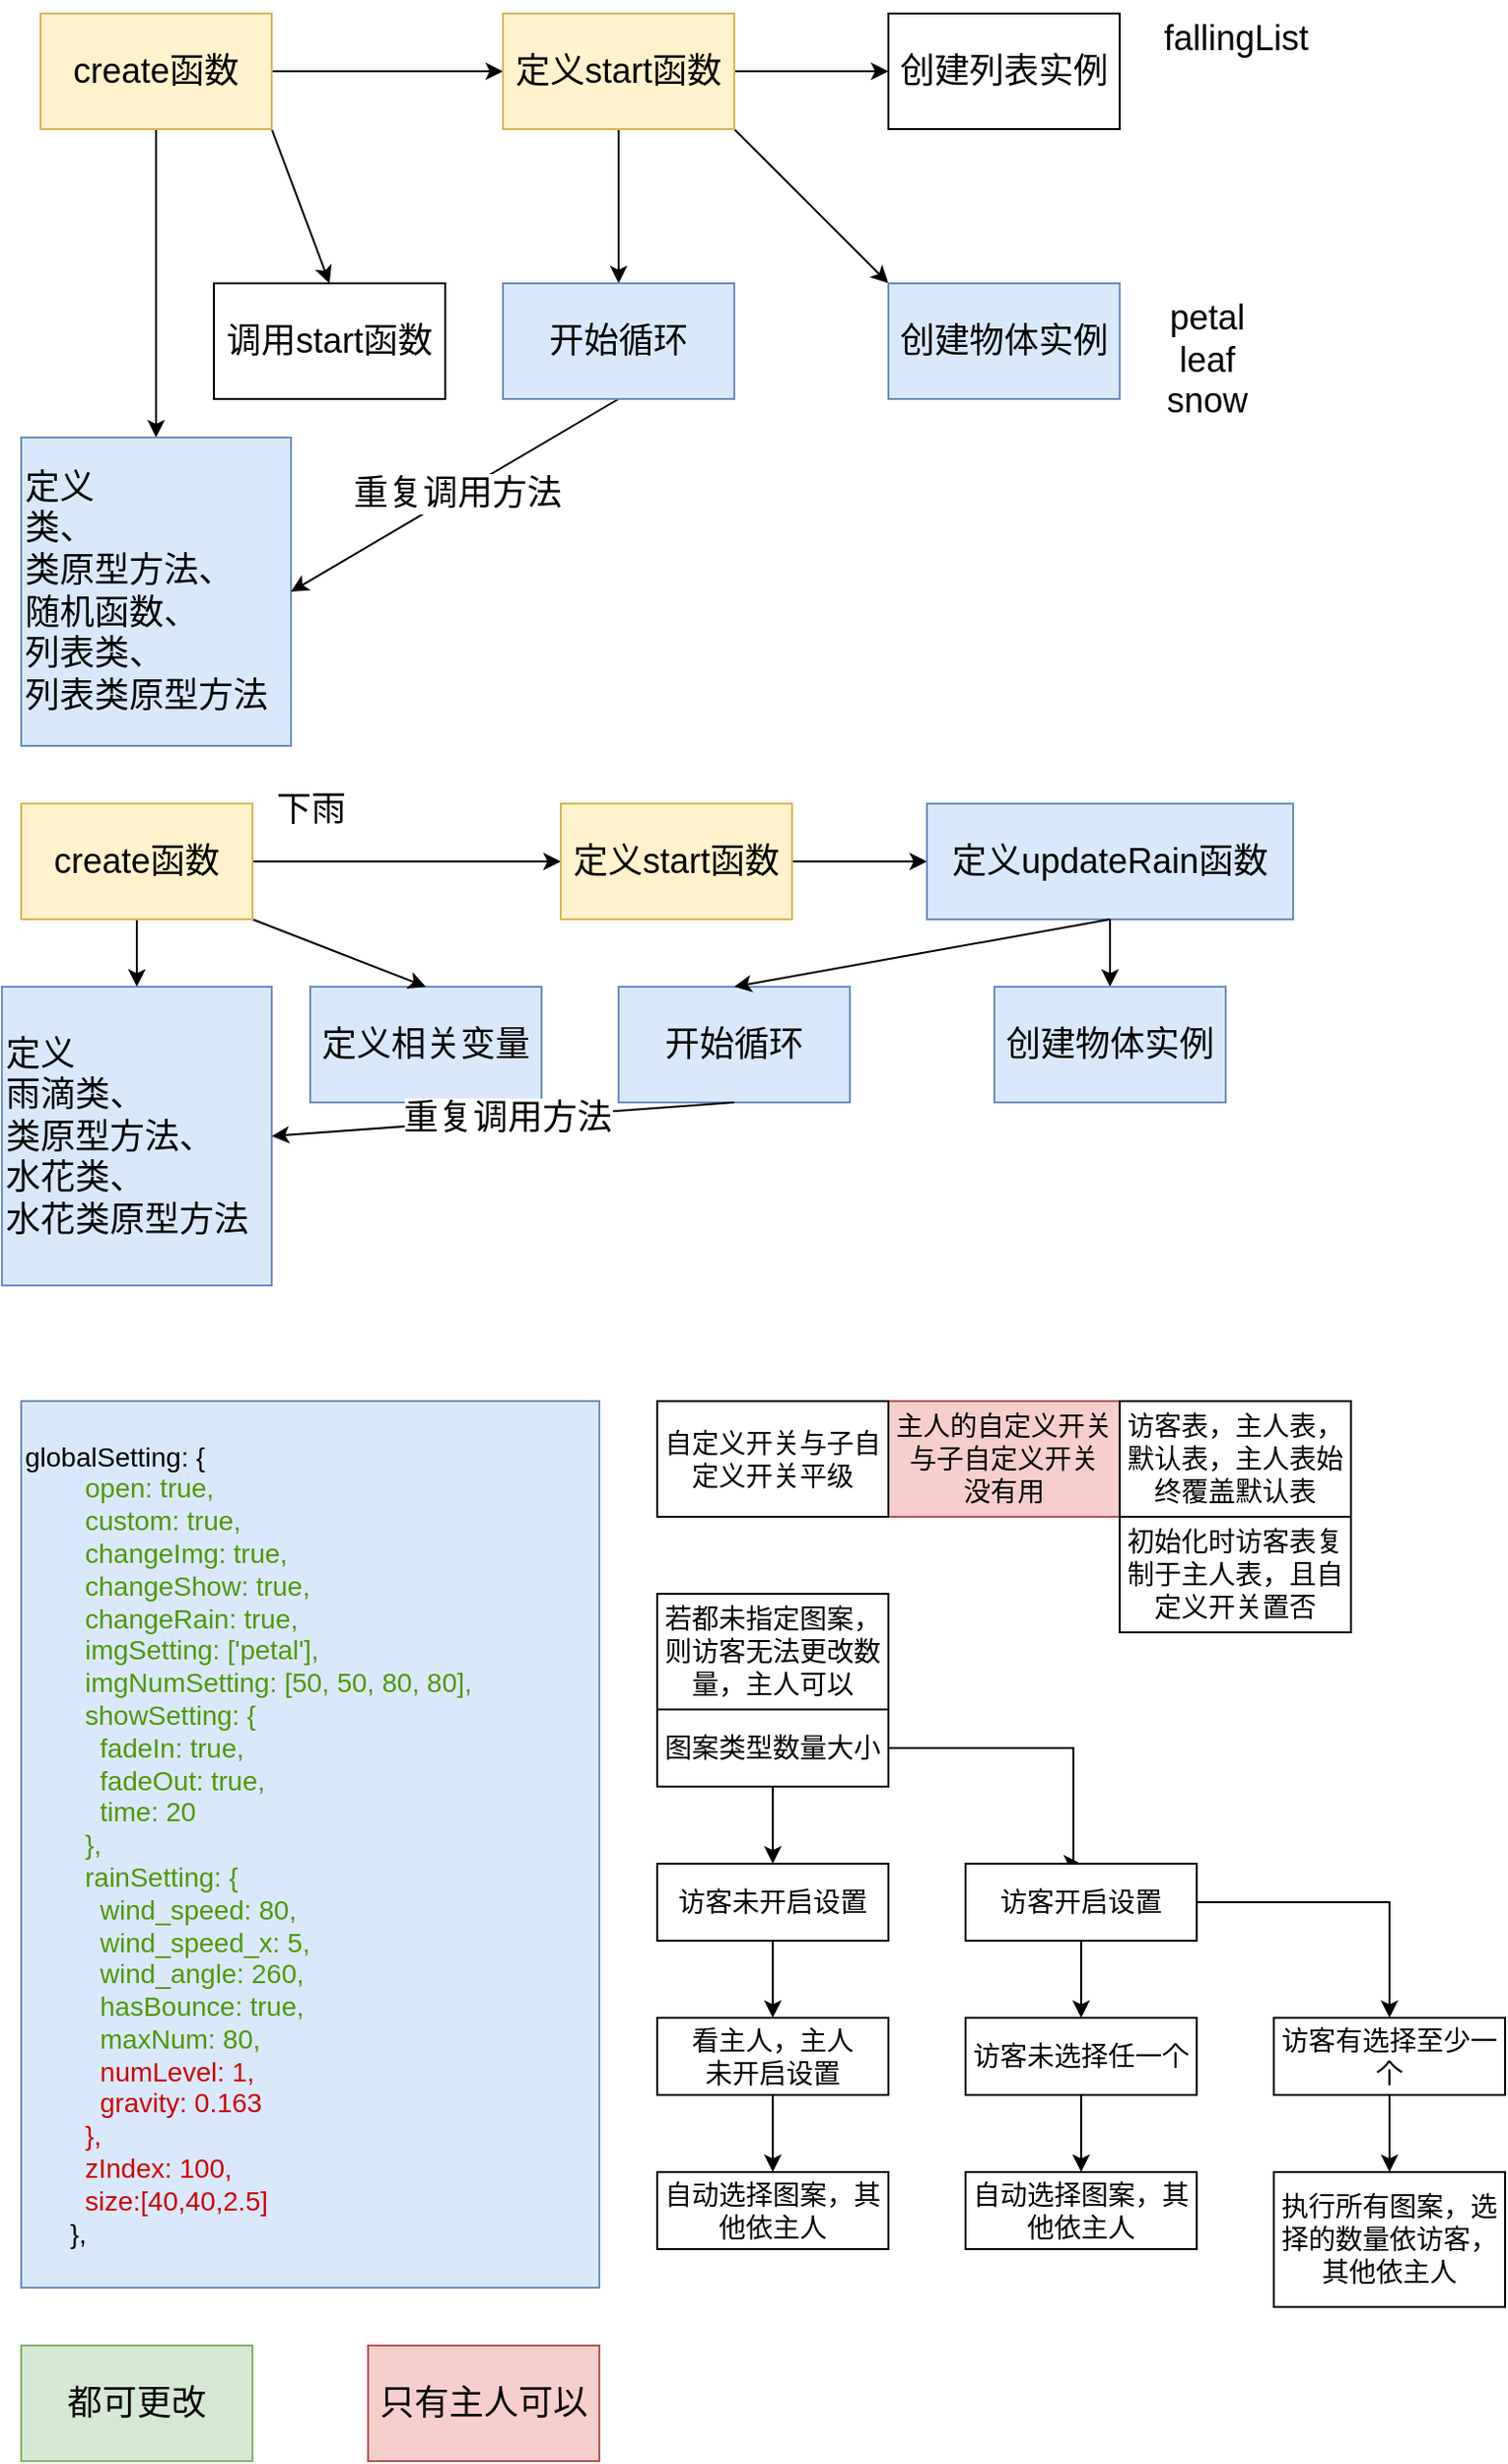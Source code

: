 <mxfile version="21.6.8" type="device">
  <diagram name="第 1 页" id="Ha-VtkuZgDi8NN0ObizK">
    <mxGraphModel dx="1434" dy="835" grid="1" gridSize="10" guides="1" tooltips="1" connect="1" arrows="1" fold="1" page="1" pageScale="1" pageWidth="827" pageHeight="1169" math="0" shadow="0">
      <root>
        <mxCell id="0" />
        <mxCell id="1" parent="0" />
        <mxCell id="-v43fWclOVA6Y4llHxQn-8" style="edgeStyle=orthogonalEdgeStyle;rounded=0;orthogonalLoop=1;jettySize=auto;html=1;exitX=1;exitY=0.5;exitDx=0;exitDy=0;entryX=0;entryY=0.5;entryDx=0;entryDy=0;fontFamily=Helvetica;fontSize=18;fontColor=default;" parent="1" source="-v43fWclOVA6Y4llHxQn-1" target="-v43fWclOVA6Y4llHxQn-5" edge="1">
          <mxGeometry relative="1" as="geometry" />
        </mxCell>
        <mxCell id="-v43fWclOVA6Y4llHxQn-9" style="edgeStyle=orthogonalEdgeStyle;rounded=0;orthogonalLoop=1;jettySize=auto;html=1;exitX=0.5;exitY=1;exitDx=0;exitDy=0;entryX=0.5;entryY=0;entryDx=0;entryDy=0;fontFamily=Helvetica;fontSize=18;fontColor=default;" parent="1" source="-v43fWclOVA6Y4llHxQn-1" target="-v43fWclOVA6Y4llHxQn-4" edge="1">
          <mxGeometry relative="1" as="geometry" />
        </mxCell>
        <mxCell id="-v43fWclOVA6Y4llHxQn-10" style="rounded=0;orthogonalLoop=1;jettySize=auto;html=1;exitX=1;exitY=1;exitDx=0;exitDy=0;entryX=0.5;entryY=0;entryDx=0;entryDy=0;fontFamily=Helvetica;fontSize=18;fontColor=default;" parent="1" source="-v43fWclOVA6Y4llHxQn-1" target="-v43fWclOVA6Y4llHxQn-3" edge="1">
          <mxGeometry relative="1" as="geometry" />
        </mxCell>
        <mxCell id="-v43fWclOVA6Y4llHxQn-1" value="create函数" style="whiteSpace=wrap;html=1;fontSize=18;fillColor=#fff2cc;strokeColor=#d6b656;" parent="1" vertex="1">
          <mxGeometry x="40" y="40" width="120" height="60" as="geometry" />
        </mxCell>
        <mxCell id="-v43fWclOVA6Y4llHxQn-3" value="调用start函数" style="whiteSpace=wrap;html=1;strokeColor=default;fontFamily=Helvetica;fontSize=18;fontColor=default;fillColor=default;" parent="1" vertex="1">
          <mxGeometry x="130" y="180" width="120" height="60" as="geometry" />
        </mxCell>
        <mxCell id="-v43fWclOVA6Y4llHxQn-4" value="定义&lt;br&gt;类、&lt;br&gt;类原型方法、&lt;br&gt;随机函数、&lt;br&gt;列表类、&lt;br&gt;列表类原型方法" style="whiteSpace=wrap;html=1;strokeColor=#6c8ebf;fontFamily=Helvetica;fontSize=18;fillColor=#dae8fc;align=left;" parent="1" vertex="1">
          <mxGeometry x="30" y="260" width="140" height="160" as="geometry" />
        </mxCell>
        <mxCell id="-v43fWclOVA6Y4llHxQn-11" style="edgeStyle=orthogonalEdgeStyle;rounded=0;orthogonalLoop=1;jettySize=auto;html=1;exitX=1;exitY=0.5;exitDx=0;exitDy=0;entryX=0;entryY=0.5;entryDx=0;entryDy=0;fontFamily=Helvetica;fontSize=18;fontColor=default;" parent="1" source="-v43fWclOVA6Y4llHxQn-5" target="-v43fWclOVA6Y4llHxQn-6" edge="1">
          <mxGeometry relative="1" as="geometry" />
        </mxCell>
        <mxCell id="-v43fWclOVA6Y4llHxQn-12" style="rounded=0;orthogonalLoop=1;jettySize=auto;html=1;exitX=1;exitY=1;exitDx=0;exitDy=0;entryX=0;entryY=0;entryDx=0;entryDy=0;fontFamily=Helvetica;fontSize=18;fontColor=default;" parent="1" source="-v43fWclOVA6Y4llHxQn-5" target="-v43fWclOVA6Y4llHxQn-7" edge="1">
          <mxGeometry relative="1" as="geometry" />
        </mxCell>
        <mxCell id="-v43fWclOVA6Y4llHxQn-15" style="edgeStyle=orthogonalEdgeStyle;rounded=0;orthogonalLoop=1;jettySize=auto;html=1;exitX=0.5;exitY=1;exitDx=0;exitDy=0;entryX=0.5;entryY=0;entryDx=0;entryDy=0;fontFamily=Helvetica;fontSize=18;fontColor=default;" parent="1" source="-v43fWclOVA6Y4llHxQn-5" target="-v43fWclOVA6Y4llHxQn-14" edge="1">
          <mxGeometry relative="1" as="geometry" />
        </mxCell>
        <mxCell id="-v43fWclOVA6Y4llHxQn-5" value="定义start函数" style="whiteSpace=wrap;html=1;strokeColor=#d6b656;fontFamily=Helvetica;fontSize=18;fillColor=#fff2cc;" parent="1" vertex="1">
          <mxGeometry x="280" y="40" width="120" height="60" as="geometry" />
        </mxCell>
        <mxCell id="-v43fWclOVA6Y4llHxQn-6" value="创建列表实例" style="whiteSpace=wrap;html=1;strokeColor=default;fontFamily=Helvetica;fontSize=18;fontColor=default;fillColor=default;" parent="1" vertex="1">
          <mxGeometry x="480" y="40" width="120" height="60" as="geometry" />
        </mxCell>
        <mxCell id="-v43fWclOVA6Y4llHxQn-7" value="创建物体实例" style="whiteSpace=wrap;html=1;strokeColor=#6c8ebf;fontFamily=Helvetica;fontSize=18;fillColor=#dae8fc;" parent="1" vertex="1">
          <mxGeometry x="480" y="180" width="120" height="60" as="geometry" />
        </mxCell>
        <mxCell id="-v43fWclOVA6Y4llHxQn-13" value="fallingList" style="text;html=1;align=center;verticalAlign=middle;resizable=0;points=[];autosize=1;strokeColor=none;fillColor=none;fontSize=18;fontFamily=Helvetica;fontColor=default;" parent="1" vertex="1">
          <mxGeometry x="610" y="33" width="100" height="40" as="geometry" />
        </mxCell>
        <mxCell id="-v43fWclOVA6Y4llHxQn-16" style="rounded=0;orthogonalLoop=1;jettySize=auto;html=1;exitX=0.5;exitY=1;exitDx=0;exitDy=0;entryX=1;entryY=0.5;entryDx=0;entryDy=0;fontFamily=Helvetica;fontSize=18;fontColor=default;" parent="1" source="-v43fWclOVA6Y4llHxQn-14" target="-v43fWclOVA6Y4llHxQn-4" edge="1">
          <mxGeometry relative="1" as="geometry" />
        </mxCell>
        <mxCell id="-v43fWclOVA6Y4llHxQn-17" value="重复调用方法" style="edgeLabel;html=1;align=center;verticalAlign=middle;resizable=0;points=[];fontSize=18;fontFamily=Helvetica;fontColor=default;" parent="-v43fWclOVA6Y4llHxQn-16" vertex="1" connectable="0">
          <mxGeometry x="-0.016" y="-1" relative="1" as="geometry">
            <mxPoint as="offset" />
          </mxGeometry>
        </mxCell>
        <mxCell id="-v43fWclOVA6Y4llHxQn-14" value="开始循环" style="whiteSpace=wrap;html=1;strokeColor=#6c8ebf;fontFamily=Helvetica;fontSize=18;fillColor=#dae8fc;" parent="1" vertex="1">
          <mxGeometry x="280" y="180" width="120" height="60" as="geometry" />
        </mxCell>
        <mxCell id="-v43fWclOVA6Y4llHxQn-20" value="petal&lt;br&gt;leaf&lt;br&gt;snow" style="text;html=1;align=center;verticalAlign=middle;resizable=0;points=[];autosize=1;strokeColor=none;fillColor=none;fontSize=18;fontFamily=Helvetica;fontColor=default;" parent="1" vertex="1">
          <mxGeometry x="610" y="180" width="70" height="80" as="geometry" />
        </mxCell>
        <mxCell id="-v43fWclOVA6Y4llHxQn-21" value="定义&lt;br&gt;雨滴类、&lt;br&gt;类原型方法、&lt;br&gt;水花类、&lt;br&gt;水花类原型方法" style="whiteSpace=wrap;html=1;strokeColor=#6c8ebf;fontFamily=Helvetica;fontSize=18;fillColor=#dae8fc;align=left;" parent="1" vertex="1">
          <mxGeometry x="20" y="545" width="140" height="155" as="geometry" />
        </mxCell>
        <mxCell id="-v43fWclOVA6Y4llHxQn-22" value="定义相关变量" style="whiteSpace=wrap;html=1;strokeColor=#6c8ebf;fontFamily=Helvetica;fontSize=18;fillColor=#dae8fc;" parent="1" vertex="1">
          <mxGeometry x="180" y="545" width="120" height="60" as="geometry" />
        </mxCell>
        <mxCell id="-v43fWclOVA6Y4llHxQn-23" style="edgeStyle=orthogonalEdgeStyle;rounded=0;orthogonalLoop=1;jettySize=auto;html=1;exitX=1;exitY=0.5;exitDx=0;exitDy=0;entryX=0;entryY=0.5;entryDx=0;entryDy=0;fontFamily=Helvetica;fontSize=18;fontColor=default;" parent="1" source="-v43fWclOVA6Y4llHxQn-24" target="-v43fWclOVA6Y4llHxQn-25" edge="1">
          <mxGeometry relative="1" as="geometry" />
        </mxCell>
        <mxCell id="-v43fWclOVA6Y4llHxQn-26" style="edgeStyle=orthogonalEdgeStyle;rounded=0;orthogonalLoop=1;jettySize=auto;html=1;exitX=0.5;exitY=1;exitDx=0;exitDy=0;entryX=0.5;entryY=0;entryDx=0;entryDy=0;fontFamily=Helvetica;fontSize=18;fontColor=default;" parent="1" source="-v43fWclOVA6Y4llHxQn-24" target="-v43fWclOVA6Y4llHxQn-21" edge="1">
          <mxGeometry relative="1" as="geometry" />
        </mxCell>
        <mxCell id="-v43fWclOVA6Y4llHxQn-27" style="rounded=0;orthogonalLoop=1;jettySize=auto;html=1;exitX=1;exitY=1;exitDx=0;exitDy=0;entryX=0.5;entryY=0;entryDx=0;entryDy=0;fontFamily=Helvetica;fontSize=18;fontColor=default;" parent="1" source="-v43fWclOVA6Y4llHxQn-24" target="-v43fWclOVA6Y4llHxQn-22" edge="1">
          <mxGeometry relative="1" as="geometry" />
        </mxCell>
        <mxCell id="-v43fWclOVA6Y4llHxQn-24" value="create函数" style="whiteSpace=wrap;html=1;fontSize=18;fillColor=#fff2cc;strokeColor=#d6b656;" parent="1" vertex="1">
          <mxGeometry x="30" y="450" width="120" height="60" as="geometry" />
        </mxCell>
        <mxCell id="-v43fWclOVA6Y4llHxQn-29" style="edgeStyle=orthogonalEdgeStyle;rounded=0;orthogonalLoop=1;jettySize=auto;html=1;entryX=0;entryY=0.5;entryDx=0;entryDy=0;fontFamily=Helvetica;fontSize=18;fontColor=default;" parent="1" source="-v43fWclOVA6Y4llHxQn-25" target="-v43fWclOVA6Y4llHxQn-28" edge="1">
          <mxGeometry relative="1" as="geometry" />
        </mxCell>
        <mxCell id="-v43fWclOVA6Y4llHxQn-25" value="定义start函数" style="whiteSpace=wrap;html=1;strokeColor=#d6b656;fontFamily=Helvetica;fontSize=18;fillColor=#fff2cc;" parent="1" vertex="1">
          <mxGeometry x="310" y="450" width="120" height="60" as="geometry" />
        </mxCell>
        <mxCell id="-v43fWclOVA6Y4llHxQn-28" value="定义updateRain函数" style="whiteSpace=wrap;html=1;strokeColor=#6c8ebf;fontFamily=Helvetica;fontSize=18;fillColor=#dae8fc;" parent="1" vertex="1">
          <mxGeometry x="500" y="450" width="190" height="60" as="geometry" />
        </mxCell>
        <mxCell id="-v43fWclOVA6Y4llHxQn-30" value="开始循环" style="whiteSpace=wrap;html=1;strokeColor=#6c8ebf;fontFamily=Helvetica;fontSize=18;fillColor=#dae8fc;" parent="1" vertex="1">
          <mxGeometry x="340" y="545" width="120" height="60" as="geometry" />
        </mxCell>
        <mxCell id="-v43fWclOVA6Y4llHxQn-32" style="rounded=0;orthogonalLoop=1;jettySize=auto;html=1;exitX=0.5;exitY=1;exitDx=0;exitDy=0;entryX=0.5;entryY=0;entryDx=0;entryDy=0;fontFamily=Helvetica;fontSize=18;fontColor=default;" parent="1" source="-v43fWclOVA6Y4llHxQn-28" target="-v43fWclOVA6Y4llHxQn-30" edge="1">
          <mxGeometry relative="1" as="geometry">
            <mxPoint x="560" y="545" as="sourcePoint" />
            <mxPoint x="650" y="580" as="targetPoint" />
          </mxGeometry>
        </mxCell>
        <mxCell id="-v43fWclOVA6Y4llHxQn-34" style="rounded=0;orthogonalLoop=1;jettySize=auto;html=1;exitX=0.5;exitY=1;exitDx=0;exitDy=0;entryX=1;entryY=0.5;entryDx=0;entryDy=0;fontFamily=Helvetica;fontSize=18;fontColor=default;" parent="1" source="-v43fWclOVA6Y4llHxQn-30" target="-v43fWclOVA6Y4llHxQn-21" edge="1">
          <mxGeometry relative="1" as="geometry">
            <mxPoint x="400" y="620" as="sourcePoint" />
            <mxPoint x="230" y="745" as="targetPoint" />
          </mxGeometry>
        </mxCell>
        <mxCell id="-v43fWclOVA6Y4llHxQn-35" value="重复调用方法" style="edgeLabel;html=1;align=center;verticalAlign=middle;resizable=0;points=[];fontSize=18;fontFamily=Helvetica;fontColor=default;" parent="-v43fWclOVA6Y4llHxQn-34" vertex="1" connectable="0">
          <mxGeometry x="-0.016" y="-1" relative="1" as="geometry">
            <mxPoint as="offset" />
          </mxGeometry>
        </mxCell>
        <mxCell id="-v43fWclOVA6Y4llHxQn-36" style="rounded=0;orthogonalLoop=1;jettySize=auto;html=1;exitX=0.5;exitY=1;exitDx=0;exitDy=0;entryX=0.5;entryY=0;entryDx=0;entryDy=0;fontFamily=Helvetica;fontSize=18;fontColor=default;" parent="1" source="-v43fWclOVA6Y4llHxQn-28" target="-v43fWclOVA6Y4llHxQn-37" edge="1">
          <mxGeometry relative="1" as="geometry">
            <mxPoint x="540" y="550" as="sourcePoint" />
          </mxGeometry>
        </mxCell>
        <mxCell id="-v43fWclOVA6Y4llHxQn-37" value="创建物体实例" style="whiteSpace=wrap;html=1;strokeColor=#6c8ebf;fontFamily=Helvetica;fontSize=18;fillColor=#dae8fc;" parent="1" vertex="1">
          <mxGeometry x="535" y="545" width="120" height="60" as="geometry" />
        </mxCell>
        <mxCell id="-v43fWclOVA6Y4llHxQn-38" value="下雨" style="text;html=1;align=center;verticalAlign=middle;resizable=0;points=[];autosize=1;strokeColor=none;fillColor=none;fontSize=18;fontFamily=Helvetica;fontColor=default;" parent="1" vertex="1">
          <mxGeometry x="150" y="433" width="60" height="40" as="geometry" />
        </mxCell>
        <mxCell id="6_2D1eftYS68OU7fFk1C-2" value="&lt;div style=&quot;font-size: 14px;&quot;&gt;&lt;font style=&quot;font-size: 14px;&quot;&gt;globalSetting: {&lt;/font&gt;&lt;/div&gt;&lt;div style=&quot;font-size: 14px;&quot;&gt;&lt;font style=&quot;font-size: 14px;&quot;&gt;&amp;nbsp; &amp;nbsp; &amp;nbsp; &amp;nbsp;&amp;nbsp;&lt;font color=&quot;#4d9900&quot;&gt;open: true,&lt;/font&gt;&lt;/font&gt;&lt;/div&gt;&lt;div style=&quot;font-size: 14px;&quot;&gt;&lt;font color=&quot;#4d9900&quot; style=&quot;font-size: 14px;&quot;&gt;&amp;nbsp; &amp;nbsp; &amp;nbsp; &amp;nbsp; custom: true,&lt;/font&gt;&lt;/div&gt;&lt;div style=&quot;font-size: 14px;&quot;&gt;&lt;font color=&quot;#4d9900&quot; style=&quot;font-size: 14px;&quot;&gt;&amp;nbsp; &amp;nbsp; &amp;nbsp; &amp;nbsp; changeImg: true,&lt;/font&gt;&lt;/div&gt;&lt;div style=&quot;font-size: 14px;&quot;&gt;&lt;font color=&quot;#4d9900&quot; style=&quot;font-size: 14px;&quot;&gt;&amp;nbsp; &amp;nbsp; &amp;nbsp; &amp;nbsp; changeShow: true,&lt;/font&gt;&lt;/div&gt;&lt;div style=&quot;font-size: 14px;&quot;&gt;&lt;font color=&quot;#4d9900&quot; style=&quot;font-size: 14px;&quot;&gt;&amp;nbsp; &amp;nbsp; &amp;nbsp; &amp;nbsp; changeRain: true,&lt;/font&gt;&lt;/div&gt;&lt;div style=&quot;font-size: 14px;&quot;&gt;&lt;font color=&quot;#4d9900&quot; style=&quot;font-size: 14px;&quot;&gt;&amp;nbsp; &amp;nbsp; &amp;nbsp; &amp;nbsp; imgSetting: [&#39;petal&#39;],&lt;/font&gt;&lt;/div&gt;&lt;div style=&quot;font-size: 14px;&quot;&gt;&lt;font color=&quot;#4d9900&quot; style=&quot;font-size: 14px;&quot;&gt;&amp;nbsp; &amp;nbsp; &amp;nbsp; &amp;nbsp; imgNumSetting: [50, 50, 80, 80],&lt;/font&gt;&lt;/div&gt;&lt;div style=&quot;font-size: 14px;&quot;&gt;&lt;font color=&quot;#4d9900&quot; style=&quot;font-size: 14px;&quot;&gt;&amp;nbsp; &amp;nbsp; &amp;nbsp; &amp;nbsp; showSetting: {&lt;/font&gt;&lt;/div&gt;&lt;div style=&quot;font-size: 14px;&quot;&gt;&lt;font color=&quot;#4d9900&quot; style=&quot;font-size: 14px;&quot;&gt;&amp;nbsp; &amp;nbsp; &amp;nbsp; &amp;nbsp; &amp;nbsp; fadeIn: true,&lt;/font&gt;&lt;/div&gt;&lt;div style=&quot;font-size: 14px;&quot;&gt;&lt;font color=&quot;#4d9900&quot; style=&quot;font-size: 14px;&quot;&gt;&amp;nbsp; &amp;nbsp; &amp;nbsp; &amp;nbsp; &amp;nbsp; fadeOut: true,&lt;/font&gt;&lt;/div&gt;&lt;div style=&quot;font-size: 14px;&quot;&gt;&lt;font color=&quot;#4d9900&quot; style=&quot;font-size: 14px;&quot;&gt;&amp;nbsp; &amp;nbsp; &amp;nbsp; &amp;nbsp; &amp;nbsp; time: 20&lt;/font&gt;&lt;/div&gt;&lt;div style=&quot;font-size: 14px;&quot;&gt;&lt;font color=&quot;#4d9900&quot; style=&quot;font-size: 14px;&quot;&gt;&amp;nbsp; &amp;nbsp; &amp;nbsp; &amp;nbsp; },&lt;/font&gt;&lt;/div&gt;&lt;div style=&quot;font-size: 14px;&quot;&gt;&lt;font color=&quot;#4d9900&quot; style=&quot;font-size: 14px;&quot;&gt;&amp;nbsp; &amp;nbsp; &amp;nbsp; &amp;nbsp; rainSetting: {&lt;/font&gt;&lt;/div&gt;&lt;div style=&quot;font-size: 14px;&quot;&gt;&lt;font color=&quot;#4d9900&quot; style=&quot;font-size: 14px;&quot;&gt;&amp;nbsp; &amp;nbsp; &amp;nbsp; &amp;nbsp; &amp;nbsp; wind_speed: 80,&lt;/font&gt;&lt;/div&gt;&lt;div style=&quot;font-size: 14px;&quot;&gt;&lt;font color=&quot;#4d9900&quot; style=&quot;font-size: 14px;&quot;&gt;&amp;nbsp; &amp;nbsp; &amp;nbsp; &amp;nbsp; &amp;nbsp; wind_speed_x: 5,&lt;/font&gt;&lt;/div&gt;&lt;div style=&quot;font-size: 14px;&quot;&gt;&lt;font color=&quot;#4d9900&quot; style=&quot;font-size: 14px;&quot;&gt;&amp;nbsp; &amp;nbsp; &amp;nbsp; &amp;nbsp; &amp;nbsp; wind_angle: 260,&lt;/font&gt;&lt;/div&gt;&lt;div style=&quot;font-size: 14px;&quot;&gt;&lt;font color=&quot;#4d9900&quot; style=&quot;font-size: 14px;&quot;&gt;&amp;nbsp; &amp;nbsp; &amp;nbsp; &amp;nbsp; &amp;nbsp; hasBounce: true,&lt;/font&gt;&lt;/div&gt;&lt;div style=&quot;font-size: 14px;&quot;&gt;&lt;font color=&quot;#4d9900&quot; style=&quot;font-size: 14px;&quot;&gt;&amp;nbsp; &amp;nbsp; &amp;nbsp; &amp;nbsp; &amp;nbsp; maxNum: 80,&lt;/font&gt;&lt;/div&gt;&lt;div style=&quot;font-size: 14px;&quot;&gt;&lt;font style=&quot;font-size: 14px;&quot;&gt;&amp;nbsp; &amp;nbsp; &amp;nbsp; &amp;nbsp; &amp;nbsp; &lt;font color=&quot;#cc0000&quot;&gt;numLevel: 1,&lt;/font&gt;&lt;/font&gt;&lt;/div&gt;&lt;div style=&quot;font-size: 14px;&quot;&gt;&lt;font color=&quot;#cc0000&quot; style=&quot;font-size: 14px;&quot;&gt;&amp;nbsp; &amp;nbsp; &amp;nbsp; &amp;nbsp; &amp;nbsp; gravity: 0.163&lt;/font&gt;&lt;/div&gt;&lt;div style=&quot;font-size: 14px;&quot;&gt;&lt;font color=&quot;#cc0000&quot; style=&quot;font-size: 14px;&quot;&gt;&amp;nbsp; &amp;nbsp; &amp;nbsp; &amp;nbsp; },&lt;/font&gt;&lt;/div&gt;&lt;div style=&quot;font-size: 14px;&quot;&gt;&lt;font color=&quot;#cc0000&quot; style=&quot;font-size: 14px;&quot;&gt;&amp;nbsp; &amp;nbsp; &amp;nbsp; &amp;nbsp; zIndex: 100,&lt;/font&gt;&lt;/div&gt;&lt;div style=&quot;font-size: 14px;&quot;&gt;&lt;font color=&quot;#cc0000&quot; style=&quot;font-size: 14px;&quot;&gt;&amp;nbsp; &amp;nbsp; &amp;nbsp; &amp;nbsp; size:[40,40,2.5]&lt;/font&gt;&lt;/div&gt;&lt;div style=&quot;font-size: 14px;&quot;&gt;&lt;font style=&quot;font-size: 14px;&quot;&gt;&amp;nbsp; &amp;nbsp; &amp;nbsp; },&lt;/font&gt;&lt;/div&gt;" style="whiteSpace=wrap;html=1;strokeColor=#6c8ebf;fontFamily=Helvetica;fontSize=14;fillColor=#dae8fc;align=left;" vertex="1" parent="1">
          <mxGeometry x="30" y="760" width="300" height="460" as="geometry" />
        </mxCell>
        <mxCell id="6_2D1eftYS68OU7fFk1C-5" value="" style="edgeStyle=orthogonalEdgeStyle;rounded=0;orthogonalLoop=1;jettySize=auto;html=1;fontSize=14;" edge="1" parent="1" source="6_2D1eftYS68OU7fFk1C-3" target="6_2D1eftYS68OU7fFk1C-4">
          <mxGeometry relative="1" as="geometry" />
        </mxCell>
        <mxCell id="6_2D1eftYS68OU7fFk1C-3" value="图案类型数量大小" style="whiteSpace=wrap;html=1;strokeColor=default;fontFamily=Helvetica;fontSize=14;fontColor=default;fillColor=default;" vertex="1" parent="1">
          <mxGeometry x="360" y="920" width="120" height="40" as="geometry" />
        </mxCell>
        <mxCell id="6_2D1eftYS68OU7fFk1C-7" value="" style="edgeStyle=orthogonalEdgeStyle;rounded=0;orthogonalLoop=1;jettySize=auto;html=1;fontSize=14;" edge="1" parent="1" source="6_2D1eftYS68OU7fFk1C-4" target="6_2D1eftYS68OU7fFk1C-6">
          <mxGeometry relative="1" as="geometry" />
        </mxCell>
        <mxCell id="6_2D1eftYS68OU7fFk1C-4" value="访客未开启设置" style="whiteSpace=wrap;html=1;strokeColor=default;fontFamily=Helvetica;fontSize=14;fontColor=default;fillColor=default;imageWidth=24;" vertex="1" parent="1">
          <mxGeometry x="360" y="1000" width="120" height="40" as="geometry" />
        </mxCell>
        <mxCell id="6_2D1eftYS68OU7fFk1C-9" value="" style="edgeStyle=orthogonalEdgeStyle;rounded=0;orthogonalLoop=1;jettySize=auto;html=1;fontSize=14;" edge="1" parent="1" source="6_2D1eftYS68OU7fFk1C-6" target="6_2D1eftYS68OU7fFk1C-8">
          <mxGeometry relative="1" as="geometry" />
        </mxCell>
        <mxCell id="6_2D1eftYS68OU7fFk1C-6" value="看主人，主人&lt;br&gt;未开启设置" style="whiteSpace=wrap;html=1;strokeColor=default;fontFamily=Helvetica;fontSize=14;fontColor=default;fillColor=default;" vertex="1" parent="1">
          <mxGeometry x="360" y="1080" width="120" height="40" as="geometry" />
        </mxCell>
        <mxCell id="6_2D1eftYS68OU7fFk1C-8" value="自动选择图案，其他依主人" style="whiteSpace=wrap;html=1;strokeColor=default;fontFamily=Helvetica;fontSize=14;fontColor=default;fillColor=default;" vertex="1" parent="1">
          <mxGeometry x="360" y="1160" width="120" height="40" as="geometry" />
        </mxCell>
        <mxCell id="6_2D1eftYS68OU7fFk1C-10" value="" style="edgeStyle=orthogonalEdgeStyle;rounded=0;orthogonalLoop=1;jettySize=auto;html=1;fontSize=14;exitX=1;exitY=0.5;exitDx=0;exitDy=0;entryX=0.5;entryY=0;entryDx=0;entryDy=0;" edge="1" target="6_2D1eftYS68OU7fFk1C-17" parent="1" source="6_2D1eftYS68OU7fFk1C-3">
          <mxGeometry relative="1" as="geometry">
            <mxPoint x="550" y="950" as="sourcePoint" />
            <mxPoint x="575" y="1025" as="targetPoint" />
            <Array as="points">
              <mxPoint x="576" y="940" />
            </Array>
          </mxGeometry>
        </mxCell>
        <mxCell id="6_2D1eftYS68OU7fFk1C-16" value="" style="edgeStyle=orthogonalEdgeStyle;rounded=0;orthogonalLoop=1;jettySize=auto;html=1;fontSize=14;" edge="1" source="6_2D1eftYS68OU7fFk1C-17" target="6_2D1eftYS68OU7fFk1C-19" parent="1">
          <mxGeometry relative="1" as="geometry" />
        </mxCell>
        <mxCell id="6_2D1eftYS68OU7fFk1C-17" value="访客开启设置" style="whiteSpace=wrap;html=1;strokeColor=default;fontFamily=Helvetica;fontSize=14;fontColor=default;fillColor=default;imageWidth=24;" vertex="1" parent="1">
          <mxGeometry x="520" y="1000" width="120" height="40" as="geometry" />
        </mxCell>
        <mxCell id="6_2D1eftYS68OU7fFk1C-18" value="" style="edgeStyle=orthogonalEdgeStyle;rounded=0;orthogonalLoop=1;jettySize=auto;html=1;fontSize=14;" edge="1" source="6_2D1eftYS68OU7fFk1C-19" target="6_2D1eftYS68OU7fFk1C-20" parent="1">
          <mxGeometry relative="1" as="geometry" />
        </mxCell>
        <mxCell id="6_2D1eftYS68OU7fFk1C-19" value="访客未选择任一个" style="whiteSpace=wrap;html=1;strokeColor=default;fontFamily=Helvetica;fontSize=14;fontColor=default;fillColor=default;" vertex="1" parent="1">
          <mxGeometry x="520" y="1080" width="120" height="40" as="geometry" />
        </mxCell>
        <mxCell id="6_2D1eftYS68OU7fFk1C-20" value="自动选择图案，其他依主人" style="whiteSpace=wrap;html=1;strokeColor=default;fontFamily=Helvetica;fontSize=14;fontColor=default;fillColor=default;" vertex="1" parent="1">
          <mxGeometry x="520" y="1160" width="120" height="40" as="geometry" />
        </mxCell>
        <mxCell id="6_2D1eftYS68OU7fFk1C-21" value="若都未指定图案，则访客无法更改数量，主人可以" style="whiteSpace=wrap;html=1;strokeColor=default;fontFamily=Helvetica;fontSize=14;fontColor=default;fillColor=default;imageWidth=24;" vertex="1" parent="1">
          <mxGeometry x="360" y="860" width="120" height="60" as="geometry" />
        </mxCell>
        <mxCell id="6_2D1eftYS68OU7fFk1C-22" value="" style="edgeStyle=orthogonalEdgeStyle;rounded=0;orthogonalLoop=1;jettySize=auto;html=1;fontSize=14;exitX=1;exitY=0.5;exitDx=0;exitDy=0;" edge="1" target="6_2D1eftYS68OU7fFk1C-24" parent="1" source="6_2D1eftYS68OU7fFk1C-17">
          <mxGeometry relative="1" as="geometry">
            <mxPoint x="740" y="1040" as="sourcePoint" />
          </mxGeometry>
        </mxCell>
        <mxCell id="6_2D1eftYS68OU7fFk1C-23" value="" style="edgeStyle=orthogonalEdgeStyle;rounded=0;orthogonalLoop=1;jettySize=auto;html=1;fontSize=14;" edge="1" source="6_2D1eftYS68OU7fFk1C-24" target="6_2D1eftYS68OU7fFk1C-25" parent="1">
          <mxGeometry relative="1" as="geometry" />
        </mxCell>
        <mxCell id="6_2D1eftYS68OU7fFk1C-24" value="访客有选择至少一个" style="whiteSpace=wrap;html=1;strokeColor=default;fontFamily=Helvetica;fontSize=14;fontColor=default;fillColor=default;" vertex="1" parent="1">
          <mxGeometry x="680" y="1080" width="120" height="40" as="geometry" />
        </mxCell>
        <mxCell id="6_2D1eftYS68OU7fFk1C-25" value="执行所有图案，选择的数量依访客，其他依主人" style="whiteSpace=wrap;html=1;strokeColor=default;fontFamily=Helvetica;fontSize=14;fontColor=default;fillColor=default;" vertex="1" parent="1">
          <mxGeometry x="680" y="1160" width="120" height="70" as="geometry" />
        </mxCell>
        <mxCell id="6_2D1eftYS68OU7fFk1C-27" value="都可更改" style="whiteSpace=wrap;html=1;strokeColor=#82b366;fontFamily=Helvetica;fontSize=18;fillColor=#d5e8d4;" vertex="1" parent="1">
          <mxGeometry x="30" y="1250" width="120" height="60" as="geometry" />
        </mxCell>
        <mxCell id="6_2D1eftYS68OU7fFk1C-28" value="只有主人可以" style="whiteSpace=wrap;html=1;strokeColor=#b85450;fontFamily=Helvetica;fontSize=18;fillColor=#f8cecc;" vertex="1" parent="1">
          <mxGeometry x="210" y="1250" width="120" height="60" as="geometry" />
        </mxCell>
        <mxCell id="6_2D1eftYS68OU7fFk1C-29" value="主人的自定义开关与子自定义开关&lt;br&gt;没有用" style="whiteSpace=wrap;html=1;strokeColor=#b85450;fontFamily=Helvetica;fontSize=14;fillColor=#f8cecc;imageWidth=24;" vertex="1" parent="1">
          <mxGeometry x="480" y="760" width="120" height="60" as="geometry" />
        </mxCell>
        <mxCell id="6_2D1eftYS68OU7fFk1C-30" value="自定义开关与子自定义开关平级" style="whiteSpace=wrap;html=1;strokeColor=default;fontFamily=Helvetica;fontSize=14;fontColor=default;fillColor=default;imageWidth=24;" vertex="1" parent="1">
          <mxGeometry x="360" y="760" width="120" height="60" as="geometry" />
        </mxCell>
        <mxCell id="6_2D1eftYS68OU7fFk1C-31" value="访客表，主人表，默认表，主人表始终覆盖默认表" style="whiteSpace=wrap;html=1;strokeColor=default;fontFamily=Helvetica;fontSize=14;fontColor=default;fillColor=default;imageWidth=24;" vertex="1" parent="1">
          <mxGeometry x="600" y="760" width="120" height="60" as="geometry" />
        </mxCell>
        <mxCell id="6_2D1eftYS68OU7fFk1C-32" value="初始化时访客表复制于主人表，且自定义开关置否" style="whiteSpace=wrap;html=1;strokeColor=default;fontFamily=Helvetica;fontSize=14;fontColor=default;fillColor=default;imageWidth=24;" vertex="1" parent="1">
          <mxGeometry x="600" y="820" width="120" height="60" as="geometry" />
        </mxCell>
      </root>
    </mxGraphModel>
  </diagram>
</mxfile>

